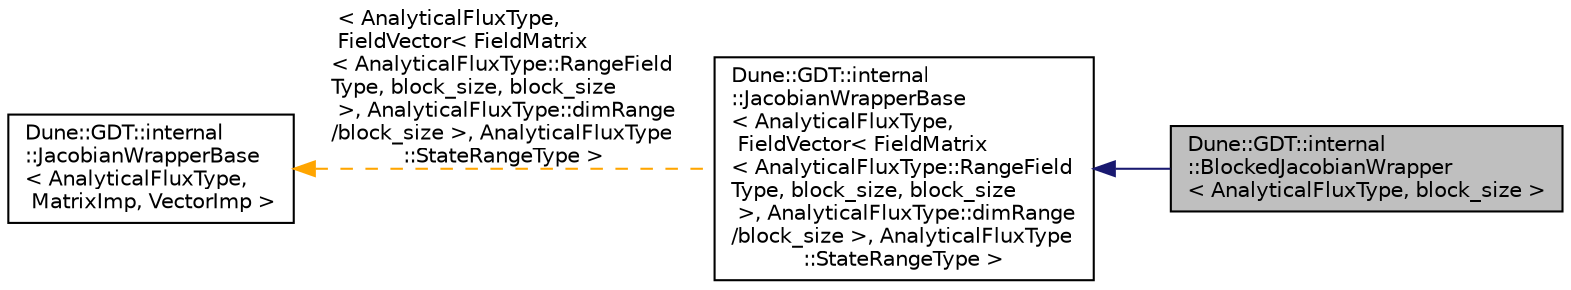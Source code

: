 digraph "Dune::GDT::internal::BlockedJacobianWrapper&lt; AnalyticalFluxType, block_size &gt;"
{
  edge [fontname="Helvetica",fontsize="10",labelfontname="Helvetica",labelfontsize="10"];
  node [fontname="Helvetica",fontsize="10",shape=record];
  rankdir="LR";
  Node0 [label="Dune::GDT::internal\l::BlockedJacobianWrapper\l\< AnalyticalFluxType, block_size \>",height=0.2,width=0.4,color="black", fillcolor="grey75", style="filled", fontcolor="black"];
  Node1 -> Node0 [dir="back",color="midnightblue",fontsize="10",style="solid",fontname="Helvetica"];
  Node1 [label="Dune::GDT::internal\l::JacobianWrapperBase\l\< AnalyticalFluxType,\l FieldVector\< FieldMatrix\l\< AnalyticalFluxType::RangeField\lType, block_size, block_size\l \>, AnalyticalFluxType::dimRange\l/block_size \>, AnalyticalFluxType\l::StateRangeType \>",height=0.2,width=0.4,color="black", fillcolor="white", style="filled",URL="$a02005.html"];
  Node2 -> Node1 [dir="back",color="orange",fontsize="10",style="dashed",label=" \< AnalyticalFluxType,\l FieldVector\< FieldMatrix\l\< AnalyticalFluxType::RangeField\lType, block_size, block_size\l \>, AnalyticalFluxType::dimRange\l/block_size \>, AnalyticalFluxType\l::StateRangeType \>" ,fontname="Helvetica"];
  Node2 [label="Dune::GDT::internal\l::JacobianWrapperBase\l\< AnalyticalFluxType,\l MatrixImp, VectorImp \>",height=0.2,width=0.4,color="black", fillcolor="white", style="filled",URL="$a02005.html"];
}
